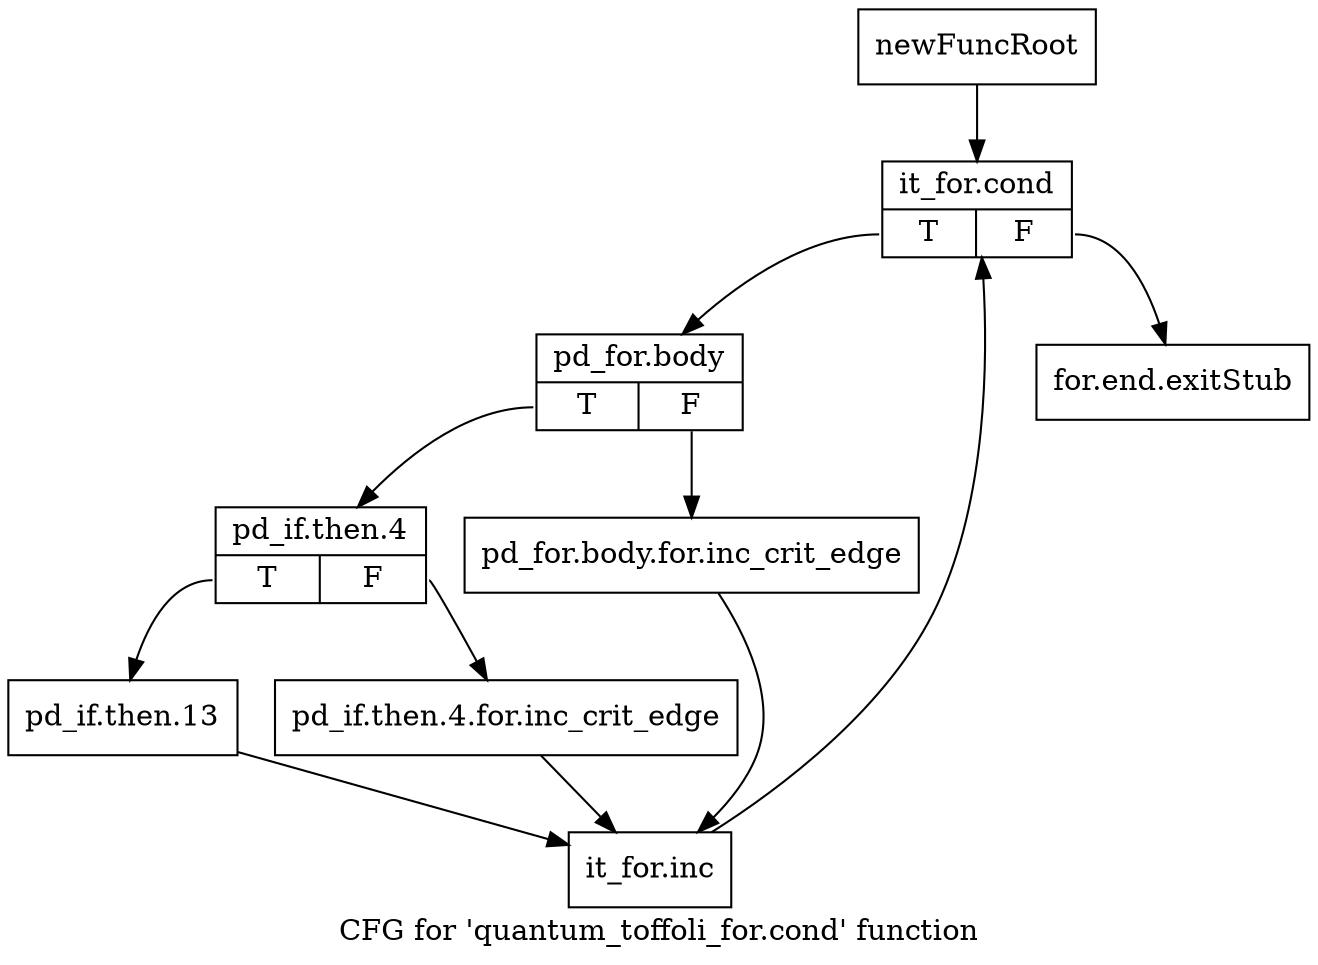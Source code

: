 digraph "CFG for 'quantum_toffoli_for.cond' function" {
	label="CFG for 'quantum_toffoli_for.cond' function";

	Node0x15f7750 [shape=record,label="{newFuncRoot}"];
	Node0x15f7750 -> Node0x15f77f0;
	Node0x15f77a0 [shape=record,label="{for.end.exitStub}"];
	Node0x15f77f0 [shape=record,label="{it_for.cond|{<s0>T|<s1>F}}"];
	Node0x15f77f0:s0 -> Node0x15f7840;
	Node0x15f77f0:s1 -> Node0x15f77a0;
	Node0x15f7840 [shape=record,label="{pd_for.body|{<s0>T|<s1>F}}"];
	Node0x15f7840:s0 -> Node0x15f78e0;
	Node0x15f7840:s1 -> Node0x15f7890;
	Node0x15f7890 [shape=record,label="{pd_for.body.for.inc_crit_edge}"];
	Node0x15f7890 -> Node0x15f79d0;
	Node0x15f78e0 [shape=record,label="{pd_if.then.4|{<s0>T|<s1>F}}"];
	Node0x15f78e0:s0 -> Node0x15f7980;
	Node0x15f78e0:s1 -> Node0x15f7930;
	Node0x15f7930 [shape=record,label="{pd_if.then.4.for.inc_crit_edge}"];
	Node0x15f7930 -> Node0x15f79d0;
	Node0x15f7980 [shape=record,label="{pd_if.then.13}"];
	Node0x15f7980 -> Node0x15f79d0;
	Node0x15f79d0 [shape=record,label="{it_for.inc}"];
	Node0x15f79d0 -> Node0x15f77f0;
}
